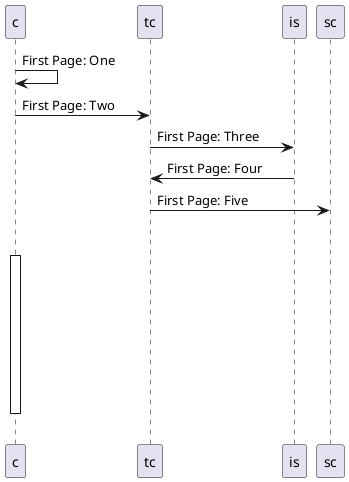 {
  "sha1": "f7wib6omusaf1dkpul394qvbroctb64",
  "insertion": {
    "when": "2024-06-01T09:03:05.693Z",
    "url": "https://github.com/plantuml/plantuml/issues/1316",
    "user": "plantuml@gmail.com"
  }
}
@startuml
!pragma teoz true

c -> c: First Page: One
c -> tc: First Page: Two
tc -> is: First Page: Three
is -> tc: First Page: Four
tc -> sc: First Page: Five
newpage

c -> c ++: Second Page: One
c -> tc: Second Page: Two
tc -> is: Second Page: Three
is -> tc: Second Page: Four
tc -> sc: Second Page: Five
c -> c --: deactivaton

@enduml
